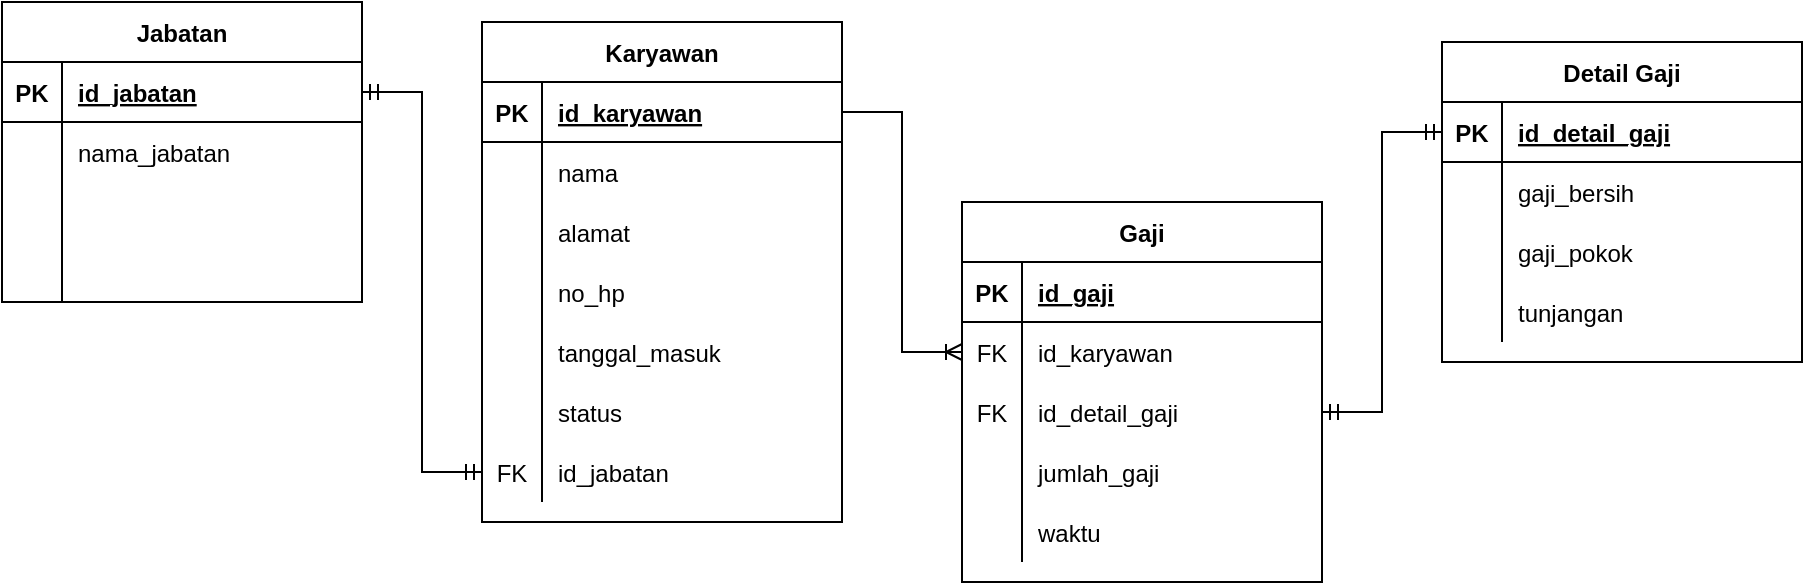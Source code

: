 <mxfile version="17.4.4" type="github"><diagram id="z_RXFYC1SuUHic7RTTps" name="Page-1"><mxGraphModel dx="868" dy="450" grid="1" gridSize="10" guides="1" tooltips="1" connect="1" arrows="1" fold="1" page="1" pageScale="1" pageWidth="850" pageHeight="1100" math="0" shadow="0"><root><mxCell id="0"/><mxCell id="1" parent="0"/><mxCell id="WTndMn3Ua9GJ7p4HxLhZ-1" value="Karyawan" style="shape=table;startSize=30;container=1;collapsible=1;childLayout=tableLayout;fixedRows=1;rowLines=0;fontStyle=1;align=center;resizeLast=1;" vertex="1" parent="1"><mxGeometry x="260" y="50" width="180" height="250" as="geometry"/></mxCell><mxCell id="WTndMn3Ua9GJ7p4HxLhZ-2" value="" style="shape=tableRow;horizontal=0;startSize=0;swimlaneHead=0;swimlaneBody=0;fillColor=none;collapsible=0;dropTarget=0;points=[[0,0.5],[1,0.5]];portConstraint=eastwest;top=0;left=0;right=0;bottom=1;" vertex="1" parent="WTndMn3Ua9GJ7p4HxLhZ-1"><mxGeometry y="30" width="180" height="30" as="geometry"/></mxCell><mxCell id="WTndMn3Ua9GJ7p4HxLhZ-3" value="PK" style="shape=partialRectangle;connectable=0;fillColor=none;top=0;left=0;bottom=0;right=0;fontStyle=1;overflow=hidden;" vertex="1" parent="WTndMn3Ua9GJ7p4HxLhZ-2"><mxGeometry width="30" height="30" as="geometry"><mxRectangle width="30" height="30" as="alternateBounds"/></mxGeometry></mxCell><mxCell id="WTndMn3Ua9GJ7p4HxLhZ-4" value="id_karyawan" style="shape=partialRectangle;connectable=0;fillColor=none;top=0;left=0;bottom=0;right=0;align=left;spacingLeft=6;fontStyle=5;overflow=hidden;" vertex="1" parent="WTndMn3Ua9GJ7p4HxLhZ-2"><mxGeometry x="30" width="150" height="30" as="geometry"><mxRectangle width="150" height="30" as="alternateBounds"/></mxGeometry></mxCell><mxCell id="WTndMn3Ua9GJ7p4HxLhZ-5" value="" style="shape=tableRow;horizontal=0;startSize=0;swimlaneHead=0;swimlaneBody=0;fillColor=none;collapsible=0;dropTarget=0;points=[[0,0.5],[1,0.5]];portConstraint=eastwest;top=0;left=0;right=0;bottom=0;" vertex="1" parent="WTndMn3Ua9GJ7p4HxLhZ-1"><mxGeometry y="60" width="180" height="30" as="geometry"/></mxCell><mxCell id="WTndMn3Ua9GJ7p4HxLhZ-6" value="" style="shape=partialRectangle;connectable=0;fillColor=none;top=0;left=0;bottom=0;right=0;editable=1;overflow=hidden;" vertex="1" parent="WTndMn3Ua9GJ7p4HxLhZ-5"><mxGeometry width="30" height="30" as="geometry"><mxRectangle width="30" height="30" as="alternateBounds"/></mxGeometry></mxCell><mxCell id="WTndMn3Ua9GJ7p4HxLhZ-7" value="nama" style="shape=partialRectangle;connectable=0;fillColor=none;top=0;left=0;bottom=0;right=0;align=left;spacingLeft=6;overflow=hidden;" vertex="1" parent="WTndMn3Ua9GJ7p4HxLhZ-5"><mxGeometry x="30" width="150" height="30" as="geometry"><mxRectangle width="150" height="30" as="alternateBounds"/></mxGeometry></mxCell><mxCell id="WTndMn3Ua9GJ7p4HxLhZ-8" value="" style="shape=tableRow;horizontal=0;startSize=0;swimlaneHead=0;swimlaneBody=0;fillColor=none;collapsible=0;dropTarget=0;points=[[0,0.5],[1,0.5]];portConstraint=eastwest;top=0;left=0;right=0;bottom=0;" vertex="1" parent="WTndMn3Ua9GJ7p4HxLhZ-1"><mxGeometry y="90" width="180" height="30" as="geometry"/></mxCell><mxCell id="WTndMn3Ua9GJ7p4HxLhZ-9" value="" style="shape=partialRectangle;connectable=0;fillColor=none;top=0;left=0;bottom=0;right=0;editable=1;overflow=hidden;" vertex="1" parent="WTndMn3Ua9GJ7p4HxLhZ-8"><mxGeometry width="30" height="30" as="geometry"><mxRectangle width="30" height="30" as="alternateBounds"/></mxGeometry></mxCell><mxCell id="WTndMn3Ua9GJ7p4HxLhZ-10" value="alamat" style="shape=partialRectangle;connectable=0;fillColor=none;top=0;left=0;bottom=0;right=0;align=left;spacingLeft=6;overflow=hidden;" vertex="1" parent="WTndMn3Ua9GJ7p4HxLhZ-8"><mxGeometry x="30" width="150" height="30" as="geometry"><mxRectangle width="150" height="30" as="alternateBounds"/></mxGeometry></mxCell><mxCell id="WTndMn3Ua9GJ7p4HxLhZ-11" value="" style="shape=tableRow;horizontal=0;startSize=0;swimlaneHead=0;swimlaneBody=0;fillColor=none;collapsible=0;dropTarget=0;points=[[0,0.5],[1,0.5]];portConstraint=eastwest;top=0;left=0;right=0;bottom=0;" vertex="1" parent="WTndMn3Ua9GJ7p4HxLhZ-1"><mxGeometry y="120" width="180" height="30" as="geometry"/></mxCell><mxCell id="WTndMn3Ua9GJ7p4HxLhZ-12" value="" style="shape=partialRectangle;connectable=0;fillColor=none;top=0;left=0;bottom=0;right=0;editable=1;overflow=hidden;" vertex="1" parent="WTndMn3Ua9GJ7p4HxLhZ-11"><mxGeometry width="30" height="30" as="geometry"><mxRectangle width="30" height="30" as="alternateBounds"/></mxGeometry></mxCell><mxCell id="WTndMn3Ua9GJ7p4HxLhZ-13" value="no_hp" style="shape=partialRectangle;connectable=0;fillColor=none;top=0;left=0;bottom=0;right=0;align=left;spacingLeft=6;overflow=hidden;" vertex="1" parent="WTndMn3Ua9GJ7p4HxLhZ-11"><mxGeometry x="30" width="150" height="30" as="geometry"><mxRectangle width="150" height="30" as="alternateBounds"/></mxGeometry></mxCell><mxCell id="WTndMn3Ua9GJ7p4HxLhZ-14" value="" style="shape=tableRow;horizontal=0;startSize=0;swimlaneHead=0;swimlaneBody=0;fillColor=none;collapsible=0;dropTarget=0;points=[[0,0.5],[1,0.5]];portConstraint=eastwest;top=0;left=0;right=0;bottom=0;" vertex="1" parent="WTndMn3Ua9GJ7p4HxLhZ-1"><mxGeometry y="150" width="180" height="30" as="geometry"/></mxCell><mxCell id="WTndMn3Ua9GJ7p4HxLhZ-15" value="" style="shape=partialRectangle;connectable=0;fillColor=none;top=0;left=0;bottom=0;right=0;editable=1;overflow=hidden;" vertex="1" parent="WTndMn3Ua9GJ7p4HxLhZ-14"><mxGeometry width="30" height="30" as="geometry"><mxRectangle width="30" height="30" as="alternateBounds"/></mxGeometry></mxCell><mxCell id="WTndMn3Ua9GJ7p4HxLhZ-16" value="tanggal_masuk" style="shape=partialRectangle;connectable=0;fillColor=none;top=0;left=0;bottom=0;right=0;align=left;spacingLeft=6;overflow=hidden;" vertex="1" parent="WTndMn3Ua9GJ7p4HxLhZ-14"><mxGeometry x="30" width="150" height="30" as="geometry"><mxRectangle width="150" height="30" as="alternateBounds"/></mxGeometry></mxCell><mxCell id="WTndMn3Ua9GJ7p4HxLhZ-30" value="" style="shape=tableRow;horizontal=0;startSize=0;swimlaneHead=0;swimlaneBody=0;fillColor=none;collapsible=0;dropTarget=0;points=[[0,0.5],[1,0.5]];portConstraint=eastwest;top=0;left=0;right=0;bottom=0;" vertex="1" parent="WTndMn3Ua9GJ7p4HxLhZ-1"><mxGeometry y="180" width="180" height="30" as="geometry"/></mxCell><mxCell id="WTndMn3Ua9GJ7p4HxLhZ-31" value="" style="shape=partialRectangle;connectable=0;fillColor=none;top=0;left=0;bottom=0;right=0;editable=1;overflow=hidden;" vertex="1" parent="WTndMn3Ua9GJ7p4HxLhZ-30"><mxGeometry width="30" height="30" as="geometry"><mxRectangle width="30" height="30" as="alternateBounds"/></mxGeometry></mxCell><mxCell id="WTndMn3Ua9GJ7p4HxLhZ-32" value="status" style="shape=partialRectangle;connectable=0;fillColor=none;top=0;left=0;bottom=0;right=0;align=left;spacingLeft=6;overflow=hidden;" vertex="1" parent="WTndMn3Ua9GJ7p4HxLhZ-30"><mxGeometry x="30" width="150" height="30" as="geometry"><mxRectangle width="150" height="30" as="alternateBounds"/></mxGeometry></mxCell><mxCell id="WTndMn3Ua9GJ7p4HxLhZ-33" value="" style="shape=tableRow;horizontal=0;startSize=0;swimlaneHead=0;swimlaneBody=0;fillColor=none;collapsible=0;dropTarget=0;points=[[0,0.5],[1,0.5]];portConstraint=eastwest;top=0;left=0;right=0;bottom=0;" vertex="1" parent="WTndMn3Ua9GJ7p4HxLhZ-1"><mxGeometry y="210" width="180" height="30" as="geometry"/></mxCell><mxCell id="WTndMn3Ua9GJ7p4HxLhZ-34" value="FK" style="shape=partialRectangle;connectable=0;fillColor=none;top=0;left=0;bottom=0;right=0;editable=1;overflow=hidden;" vertex="1" parent="WTndMn3Ua9GJ7p4HxLhZ-33"><mxGeometry width="30" height="30" as="geometry"><mxRectangle width="30" height="30" as="alternateBounds"/></mxGeometry></mxCell><mxCell id="WTndMn3Ua9GJ7p4HxLhZ-35" value="id_jabatan" style="shape=partialRectangle;connectable=0;fillColor=none;top=0;left=0;bottom=0;right=0;align=left;spacingLeft=6;overflow=hidden;" vertex="1" parent="WTndMn3Ua9GJ7p4HxLhZ-33"><mxGeometry x="30" width="150" height="30" as="geometry"><mxRectangle width="150" height="30" as="alternateBounds"/></mxGeometry></mxCell><mxCell id="WTndMn3Ua9GJ7p4HxLhZ-17" value="Gaji" style="shape=table;startSize=30;container=1;collapsible=1;childLayout=tableLayout;fixedRows=1;rowLines=0;fontStyle=1;align=center;resizeLast=1;" vertex="1" parent="1"><mxGeometry x="500" y="140" width="180" height="190" as="geometry"/></mxCell><mxCell id="WTndMn3Ua9GJ7p4HxLhZ-18" value="" style="shape=tableRow;horizontal=0;startSize=0;swimlaneHead=0;swimlaneBody=0;fillColor=none;collapsible=0;dropTarget=0;points=[[0,0.5],[1,0.5]];portConstraint=eastwest;top=0;left=0;right=0;bottom=1;" vertex="1" parent="WTndMn3Ua9GJ7p4HxLhZ-17"><mxGeometry y="30" width="180" height="30" as="geometry"/></mxCell><mxCell id="WTndMn3Ua9GJ7p4HxLhZ-19" value="PK" style="shape=partialRectangle;connectable=0;fillColor=none;top=0;left=0;bottom=0;right=0;fontStyle=1;overflow=hidden;" vertex="1" parent="WTndMn3Ua9GJ7p4HxLhZ-18"><mxGeometry width="30" height="30" as="geometry"><mxRectangle width="30" height="30" as="alternateBounds"/></mxGeometry></mxCell><mxCell id="WTndMn3Ua9GJ7p4HxLhZ-20" value="id_gaji" style="shape=partialRectangle;connectable=0;fillColor=none;top=0;left=0;bottom=0;right=0;align=left;spacingLeft=6;fontStyle=5;overflow=hidden;" vertex="1" parent="WTndMn3Ua9GJ7p4HxLhZ-18"><mxGeometry x="30" width="150" height="30" as="geometry"><mxRectangle width="150" height="30" as="alternateBounds"/></mxGeometry></mxCell><mxCell id="WTndMn3Ua9GJ7p4HxLhZ-21" value="" style="shape=tableRow;horizontal=0;startSize=0;swimlaneHead=0;swimlaneBody=0;fillColor=none;collapsible=0;dropTarget=0;points=[[0,0.5],[1,0.5]];portConstraint=eastwest;top=0;left=0;right=0;bottom=0;" vertex="1" parent="WTndMn3Ua9GJ7p4HxLhZ-17"><mxGeometry y="60" width="180" height="30" as="geometry"/></mxCell><mxCell id="WTndMn3Ua9GJ7p4HxLhZ-22" value="FK" style="shape=partialRectangle;connectable=0;fillColor=none;top=0;left=0;bottom=0;right=0;editable=1;overflow=hidden;" vertex="1" parent="WTndMn3Ua9GJ7p4HxLhZ-21"><mxGeometry width="30" height="30" as="geometry"><mxRectangle width="30" height="30" as="alternateBounds"/></mxGeometry></mxCell><mxCell id="WTndMn3Ua9GJ7p4HxLhZ-23" value="id_karyawan" style="shape=partialRectangle;connectable=0;fillColor=none;top=0;left=0;bottom=0;right=0;align=left;spacingLeft=6;overflow=hidden;" vertex="1" parent="WTndMn3Ua9GJ7p4HxLhZ-21"><mxGeometry x="30" width="150" height="30" as="geometry"><mxRectangle width="150" height="30" as="alternateBounds"/></mxGeometry></mxCell><mxCell id="WTndMn3Ua9GJ7p4HxLhZ-24" value="" style="shape=tableRow;horizontal=0;startSize=0;swimlaneHead=0;swimlaneBody=0;fillColor=none;collapsible=0;dropTarget=0;points=[[0,0.5],[1,0.5]];portConstraint=eastwest;top=0;left=0;right=0;bottom=0;" vertex="1" parent="WTndMn3Ua9GJ7p4HxLhZ-17"><mxGeometry y="90" width="180" height="30" as="geometry"/></mxCell><mxCell id="WTndMn3Ua9GJ7p4HxLhZ-25" value="FK" style="shape=partialRectangle;connectable=0;fillColor=none;top=0;left=0;bottom=0;right=0;editable=1;overflow=hidden;" vertex="1" parent="WTndMn3Ua9GJ7p4HxLhZ-24"><mxGeometry width="30" height="30" as="geometry"><mxRectangle width="30" height="30" as="alternateBounds"/></mxGeometry></mxCell><mxCell id="WTndMn3Ua9GJ7p4HxLhZ-26" value="id_detail_gaji" style="shape=partialRectangle;connectable=0;fillColor=none;top=0;left=0;bottom=0;right=0;align=left;spacingLeft=6;overflow=hidden;" vertex="1" parent="WTndMn3Ua9GJ7p4HxLhZ-24"><mxGeometry x="30" width="150" height="30" as="geometry"><mxRectangle width="150" height="30" as="alternateBounds"/></mxGeometry></mxCell><mxCell id="WTndMn3Ua9GJ7p4HxLhZ-27" value="" style="shape=tableRow;horizontal=0;startSize=0;swimlaneHead=0;swimlaneBody=0;fillColor=none;collapsible=0;dropTarget=0;points=[[0,0.5],[1,0.5]];portConstraint=eastwest;top=0;left=0;right=0;bottom=0;" vertex="1" parent="WTndMn3Ua9GJ7p4HxLhZ-17"><mxGeometry y="120" width="180" height="30" as="geometry"/></mxCell><mxCell id="WTndMn3Ua9GJ7p4HxLhZ-28" value="" style="shape=partialRectangle;connectable=0;fillColor=none;top=0;left=0;bottom=0;right=0;editable=1;overflow=hidden;" vertex="1" parent="WTndMn3Ua9GJ7p4HxLhZ-27"><mxGeometry width="30" height="30" as="geometry"><mxRectangle width="30" height="30" as="alternateBounds"/></mxGeometry></mxCell><mxCell id="WTndMn3Ua9GJ7p4HxLhZ-29" value="jumlah_gaji" style="shape=partialRectangle;connectable=0;fillColor=none;top=0;left=0;bottom=0;right=0;align=left;spacingLeft=6;overflow=hidden;" vertex="1" parent="WTndMn3Ua9GJ7p4HxLhZ-27"><mxGeometry x="30" width="150" height="30" as="geometry"><mxRectangle width="150" height="30" as="alternateBounds"/></mxGeometry></mxCell><mxCell id="WTndMn3Ua9GJ7p4HxLhZ-79" value="" style="shape=tableRow;horizontal=0;startSize=0;swimlaneHead=0;swimlaneBody=0;fillColor=none;collapsible=0;dropTarget=0;points=[[0,0.5],[1,0.5]];portConstraint=eastwest;top=0;left=0;right=0;bottom=0;" vertex="1" parent="WTndMn3Ua9GJ7p4HxLhZ-17"><mxGeometry y="150" width="180" height="30" as="geometry"/></mxCell><mxCell id="WTndMn3Ua9GJ7p4HxLhZ-80" value="" style="shape=partialRectangle;connectable=0;fillColor=none;top=0;left=0;bottom=0;right=0;editable=1;overflow=hidden;" vertex="1" parent="WTndMn3Ua9GJ7p4HxLhZ-79"><mxGeometry width="30" height="30" as="geometry"><mxRectangle width="30" height="30" as="alternateBounds"/></mxGeometry></mxCell><mxCell id="WTndMn3Ua9GJ7p4HxLhZ-81" value="waktu" style="shape=partialRectangle;connectable=0;fillColor=none;top=0;left=0;bottom=0;right=0;align=left;spacingLeft=6;overflow=hidden;" vertex="1" parent="WTndMn3Ua9GJ7p4HxLhZ-79"><mxGeometry x="30" width="150" height="30" as="geometry"><mxRectangle width="150" height="30" as="alternateBounds"/></mxGeometry></mxCell><mxCell id="WTndMn3Ua9GJ7p4HxLhZ-36" value="Jabatan" style="shape=table;startSize=30;container=1;collapsible=1;childLayout=tableLayout;fixedRows=1;rowLines=0;fontStyle=1;align=center;resizeLast=1;" vertex="1" parent="1"><mxGeometry x="20" y="40" width="180" height="150" as="geometry"/></mxCell><mxCell id="WTndMn3Ua9GJ7p4HxLhZ-37" value="" style="shape=tableRow;horizontal=0;startSize=0;swimlaneHead=0;swimlaneBody=0;fillColor=none;collapsible=0;dropTarget=0;points=[[0,0.5],[1,0.5]];portConstraint=eastwest;top=0;left=0;right=0;bottom=1;" vertex="1" parent="WTndMn3Ua9GJ7p4HxLhZ-36"><mxGeometry y="30" width="180" height="30" as="geometry"/></mxCell><mxCell id="WTndMn3Ua9GJ7p4HxLhZ-38" value="PK" style="shape=partialRectangle;connectable=0;fillColor=none;top=0;left=0;bottom=0;right=0;fontStyle=1;overflow=hidden;" vertex="1" parent="WTndMn3Ua9GJ7p4HxLhZ-37"><mxGeometry width="30" height="30" as="geometry"><mxRectangle width="30" height="30" as="alternateBounds"/></mxGeometry></mxCell><mxCell id="WTndMn3Ua9GJ7p4HxLhZ-39" value="id_jabatan" style="shape=partialRectangle;connectable=0;fillColor=none;top=0;left=0;bottom=0;right=0;align=left;spacingLeft=6;fontStyle=5;overflow=hidden;" vertex="1" parent="WTndMn3Ua9GJ7p4HxLhZ-37"><mxGeometry x="30" width="150" height="30" as="geometry"><mxRectangle width="150" height="30" as="alternateBounds"/></mxGeometry></mxCell><mxCell id="WTndMn3Ua9GJ7p4HxLhZ-40" value="" style="shape=tableRow;horizontal=0;startSize=0;swimlaneHead=0;swimlaneBody=0;fillColor=none;collapsible=0;dropTarget=0;points=[[0,0.5],[1,0.5]];portConstraint=eastwest;top=0;left=0;right=0;bottom=0;" vertex="1" parent="WTndMn3Ua9GJ7p4HxLhZ-36"><mxGeometry y="60" width="180" height="30" as="geometry"/></mxCell><mxCell id="WTndMn3Ua9GJ7p4HxLhZ-41" value="" style="shape=partialRectangle;connectable=0;fillColor=none;top=0;left=0;bottom=0;right=0;editable=1;overflow=hidden;" vertex="1" parent="WTndMn3Ua9GJ7p4HxLhZ-40"><mxGeometry width="30" height="30" as="geometry"><mxRectangle width="30" height="30" as="alternateBounds"/></mxGeometry></mxCell><mxCell id="WTndMn3Ua9GJ7p4HxLhZ-42" value="nama_jabatan" style="shape=partialRectangle;connectable=0;fillColor=none;top=0;left=0;bottom=0;right=0;align=left;spacingLeft=6;overflow=hidden;" vertex="1" parent="WTndMn3Ua9GJ7p4HxLhZ-40"><mxGeometry x="30" width="150" height="30" as="geometry"><mxRectangle width="150" height="30" as="alternateBounds"/></mxGeometry></mxCell><mxCell id="WTndMn3Ua9GJ7p4HxLhZ-43" value="" style="shape=tableRow;horizontal=0;startSize=0;swimlaneHead=0;swimlaneBody=0;fillColor=none;collapsible=0;dropTarget=0;points=[[0,0.5],[1,0.5]];portConstraint=eastwest;top=0;left=0;right=0;bottom=0;" vertex="1" parent="WTndMn3Ua9GJ7p4HxLhZ-36"><mxGeometry y="90" width="180" height="30" as="geometry"/></mxCell><mxCell id="WTndMn3Ua9GJ7p4HxLhZ-44" value="" style="shape=partialRectangle;connectable=0;fillColor=none;top=0;left=0;bottom=0;right=0;editable=1;overflow=hidden;" vertex="1" parent="WTndMn3Ua9GJ7p4HxLhZ-43"><mxGeometry width="30" height="30" as="geometry"><mxRectangle width="30" height="30" as="alternateBounds"/></mxGeometry></mxCell><mxCell id="WTndMn3Ua9GJ7p4HxLhZ-45" value="" style="shape=partialRectangle;connectable=0;fillColor=none;top=0;left=0;bottom=0;right=0;align=left;spacingLeft=6;overflow=hidden;" vertex="1" parent="WTndMn3Ua9GJ7p4HxLhZ-43"><mxGeometry x="30" width="150" height="30" as="geometry"><mxRectangle width="150" height="30" as="alternateBounds"/></mxGeometry></mxCell><mxCell id="WTndMn3Ua9GJ7p4HxLhZ-46" value="" style="shape=tableRow;horizontal=0;startSize=0;swimlaneHead=0;swimlaneBody=0;fillColor=none;collapsible=0;dropTarget=0;points=[[0,0.5],[1,0.5]];portConstraint=eastwest;top=0;left=0;right=0;bottom=0;" vertex="1" parent="WTndMn3Ua9GJ7p4HxLhZ-36"><mxGeometry y="120" width="180" height="30" as="geometry"/></mxCell><mxCell id="WTndMn3Ua9GJ7p4HxLhZ-47" value="" style="shape=partialRectangle;connectable=0;fillColor=none;top=0;left=0;bottom=0;right=0;editable=1;overflow=hidden;" vertex="1" parent="WTndMn3Ua9GJ7p4HxLhZ-46"><mxGeometry width="30" height="30" as="geometry"><mxRectangle width="30" height="30" as="alternateBounds"/></mxGeometry></mxCell><mxCell id="WTndMn3Ua9GJ7p4HxLhZ-48" value="" style="shape=partialRectangle;connectable=0;fillColor=none;top=0;left=0;bottom=0;right=0;align=left;spacingLeft=6;overflow=hidden;" vertex="1" parent="WTndMn3Ua9GJ7p4HxLhZ-46"><mxGeometry x="30" width="150" height="30" as="geometry"><mxRectangle width="150" height="30" as="alternateBounds"/></mxGeometry></mxCell><mxCell id="WTndMn3Ua9GJ7p4HxLhZ-49" value="" style="edgeStyle=entityRelationEdgeStyle;fontSize=12;html=1;endArrow=ERmandOne;startArrow=ERmandOne;rounded=0;entryX=0;entryY=0.5;entryDx=0;entryDy=0;exitX=1;exitY=0.5;exitDx=0;exitDy=0;" edge="1" parent="1" source="WTndMn3Ua9GJ7p4HxLhZ-37" target="WTndMn3Ua9GJ7p4HxLhZ-33"><mxGeometry width="100" height="100" relative="1" as="geometry"><mxPoint x="30" y="380" as="sourcePoint"/><mxPoint x="310" y="340" as="targetPoint"/></mxGeometry></mxCell><mxCell id="WTndMn3Ua9GJ7p4HxLhZ-50" value="Detail Gaji" style="shape=table;startSize=30;container=1;collapsible=1;childLayout=tableLayout;fixedRows=1;rowLines=0;fontStyle=1;align=center;resizeLast=1;" vertex="1" parent="1"><mxGeometry x="740" y="60" width="180" height="160" as="geometry"/></mxCell><mxCell id="WTndMn3Ua9GJ7p4HxLhZ-51" value="" style="shape=tableRow;horizontal=0;startSize=0;swimlaneHead=0;swimlaneBody=0;fillColor=none;collapsible=0;dropTarget=0;points=[[0,0.5],[1,0.5]];portConstraint=eastwest;top=0;left=0;right=0;bottom=1;" vertex="1" parent="WTndMn3Ua9GJ7p4HxLhZ-50"><mxGeometry y="30" width="180" height="30" as="geometry"/></mxCell><mxCell id="WTndMn3Ua9GJ7p4HxLhZ-52" value="PK" style="shape=partialRectangle;connectable=0;fillColor=none;top=0;left=0;bottom=0;right=0;fontStyle=1;overflow=hidden;" vertex="1" parent="WTndMn3Ua9GJ7p4HxLhZ-51"><mxGeometry width="30" height="30" as="geometry"><mxRectangle width="30" height="30" as="alternateBounds"/></mxGeometry></mxCell><mxCell id="WTndMn3Ua9GJ7p4HxLhZ-53" value="id_detail_gaji" style="shape=partialRectangle;connectable=0;fillColor=none;top=0;left=0;bottom=0;right=0;align=left;spacingLeft=6;fontStyle=5;overflow=hidden;" vertex="1" parent="WTndMn3Ua9GJ7p4HxLhZ-51"><mxGeometry x="30" width="150" height="30" as="geometry"><mxRectangle width="150" height="30" as="alternateBounds"/></mxGeometry></mxCell><mxCell id="WTndMn3Ua9GJ7p4HxLhZ-54" value="" style="shape=tableRow;horizontal=0;startSize=0;swimlaneHead=0;swimlaneBody=0;fillColor=none;collapsible=0;dropTarget=0;points=[[0,0.5],[1,0.5]];portConstraint=eastwest;top=0;left=0;right=0;bottom=0;" vertex="1" parent="WTndMn3Ua9GJ7p4HxLhZ-50"><mxGeometry y="60" width="180" height="30" as="geometry"/></mxCell><mxCell id="WTndMn3Ua9GJ7p4HxLhZ-55" value="" style="shape=partialRectangle;connectable=0;fillColor=none;top=0;left=0;bottom=0;right=0;editable=1;overflow=hidden;" vertex="1" parent="WTndMn3Ua9GJ7p4HxLhZ-54"><mxGeometry width="30" height="30" as="geometry"><mxRectangle width="30" height="30" as="alternateBounds"/></mxGeometry></mxCell><mxCell id="WTndMn3Ua9GJ7p4HxLhZ-56" value="gaji_bersih" style="shape=partialRectangle;connectable=0;fillColor=none;top=0;left=0;bottom=0;right=0;align=left;spacingLeft=6;overflow=hidden;" vertex="1" parent="WTndMn3Ua9GJ7p4HxLhZ-54"><mxGeometry x="30" width="150" height="30" as="geometry"><mxRectangle width="150" height="30" as="alternateBounds"/></mxGeometry></mxCell><mxCell id="WTndMn3Ua9GJ7p4HxLhZ-57" value="" style="shape=tableRow;horizontal=0;startSize=0;swimlaneHead=0;swimlaneBody=0;fillColor=none;collapsible=0;dropTarget=0;points=[[0,0.5],[1,0.5]];portConstraint=eastwest;top=0;left=0;right=0;bottom=0;" vertex="1" parent="WTndMn3Ua9GJ7p4HxLhZ-50"><mxGeometry y="90" width="180" height="30" as="geometry"/></mxCell><mxCell id="WTndMn3Ua9GJ7p4HxLhZ-58" value="" style="shape=partialRectangle;connectable=0;fillColor=none;top=0;left=0;bottom=0;right=0;editable=1;overflow=hidden;" vertex="1" parent="WTndMn3Ua9GJ7p4HxLhZ-57"><mxGeometry width="30" height="30" as="geometry"><mxRectangle width="30" height="30" as="alternateBounds"/></mxGeometry></mxCell><mxCell id="WTndMn3Ua9GJ7p4HxLhZ-59" value="gaji_pokok" style="shape=partialRectangle;connectable=0;fillColor=none;top=0;left=0;bottom=0;right=0;align=left;spacingLeft=6;overflow=hidden;" vertex="1" parent="WTndMn3Ua9GJ7p4HxLhZ-57"><mxGeometry x="30" width="150" height="30" as="geometry"><mxRectangle width="150" height="30" as="alternateBounds"/></mxGeometry></mxCell><mxCell id="WTndMn3Ua9GJ7p4HxLhZ-60" value="" style="shape=tableRow;horizontal=0;startSize=0;swimlaneHead=0;swimlaneBody=0;fillColor=none;collapsible=0;dropTarget=0;points=[[0,0.5],[1,0.5]];portConstraint=eastwest;top=0;left=0;right=0;bottom=0;" vertex="1" parent="WTndMn3Ua9GJ7p4HxLhZ-50"><mxGeometry y="120" width="180" height="30" as="geometry"/></mxCell><mxCell id="WTndMn3Ua9GJ7p4HxLhZ-61" value="" style="shape=partialRectangle;connectable=0;fillColor=none;top=0;left=0;bottom=0;right=0;editable=1;overflow=hidden;" vertex="1" parent="WTndMn3Ua9GJ7p4HxLhZ-60"><mxGeometry width="30" height="30" as="geometry"><mxRectangle width="30" height="30" as="alternateBounds"/></mxGeometry></mxCell><mxCell id="WTndMn3Ua9GJ7p4HxLhZ-62" value="tunjangan" style="shape=partialRectangle;connectable=0;fillColor=none;top=0;left=0;bottom=0;right=0;align=left;spacingLeft=6;overflow=hidden;" vertex="1" parent="WTndMn3Ua9GJ7p4HxLhZ-60"><mxGeometry x="30" width="150" height="30" as="geometry"><mxRectangle width="150" height="30" as="alternateBounds"/></mxGeometry></mxCell><mxCell id="WTndMn3Ua9GJ7p4HxLhZ-64" value="" style="edgeStyle=entityRelationEdgeStyle;fontSize=12;html=1;endArrow=ERmandOne;startArrow=ERmandOne;rounded=0;entryX=0;entryY=0.5;entryDx=0;entryDy=0;exitX=1;exitY=0.5;exitDx=0;exitDy=0;" edge="1" parent="1" source="WTndMn3Ua9GJ7p4HxLhZ-24" target="WTndMn3Ua9GJ7p4HxLhZ-51"><mxGeometry width="100" height="100" relative="1" as="geometry"><mxPoint x="550" y="460" as="sourcePoint"/><mxPoint x="650" y="360" as="targetPoint"/></mxGeometry></mxCell><mxCell id="WTndMn3Ua9GJ7p4HxLhZ-78" value="" style="edgeStyle=entityRelationEdgeStyle;fontSize=12;html=1;endArrow=ERoneToMany;rounded=0;exitX=1;exitY=0.5;exitDx=0;exitDy=0;entryX=0;entryY=0.5;entryDx=0;entryDy=0;" edge="1" parent="1" source="WTndMn3Ua9GJ7p4HxLhZ-2" target="WTndMn3Ua9GJ7p4HxLhZ-21"><mxGeometry width="100" height="100" relative="1" as="geometry"><mxPoint x="480" y="170" as="sourcePoint"/><mxPoint x="580" y="70" as="targetPoint"/></mxGeometry></mxCell></root></mxGraphModel></diagram></mxfile>